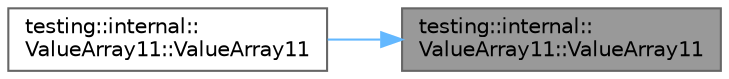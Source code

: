 digraph "testing::internal::ValueArray11::ValueArray11"
{
 // LATEX_PDF_SIZE
  bgcolor="transparent";
  edge [fontname=Helvetica,fontsize=10,labelfontname=Helvetica,labelfontsize=10];
  node [fontname=Helvetica,fontsize=10,shape=box,height=0.2,width=0.4];
  rankdir="RL";
  Node1 [id="Node000001",label="testing::internal::\lValueArray11::ValueArray11",height=0.2,width=0.4,color="gray40", fillcolor="grey60", style="filled", fontcolor="black",tooltip=" "];
  Node1 -> Node2 [id="edge1_Node000001_Node000002",dir="back",color="steelblue1",style="solid",tooltip=" "];
  Node2 [id="Node000002",label="testing::internal::\lValueArray11::ValueArray11",height=0.2,width=0.4,color="grey40", fillcolor="white", style="filled",URL="$classtesting_1_1internal_1_1_value_array11.html#a09b4890b05313d04d98cbb5507d9b34e",tooltip=" "];
}
